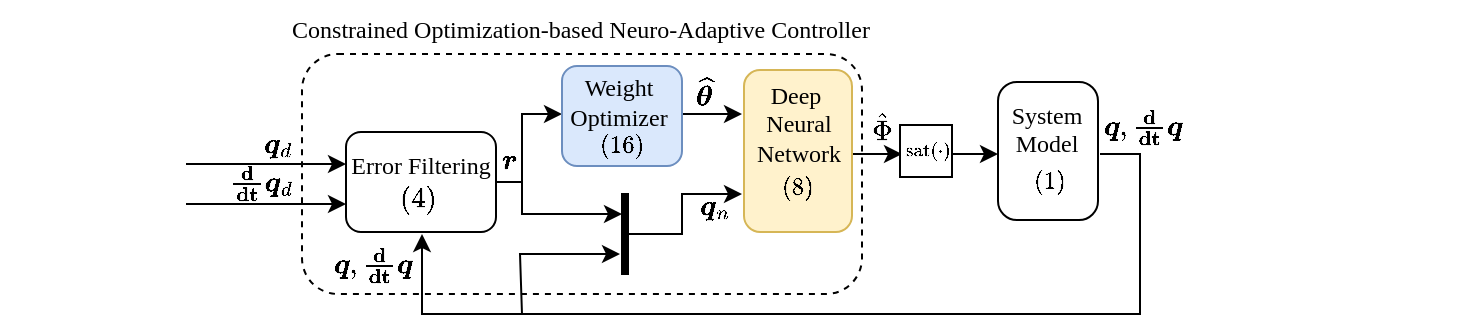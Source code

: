 <mxfile version="27.0.5">
  <diagram name="Page-1" id="H3oKLqlX0tTp-uY2Kpaz">
    <mxGraphModel dx="1529" dy="409" grid="1" gridSize="10" guides="1" tooltips="1" connect="1" arrows="1" fold="1" page="1" pageScale="1" pageWidth="850" pageHeight="1100" math="1" shadow="0">
      <root>
        <mxCell id="0" />
        <mxCell id="3jEwKh9Pe0ptTPQIIk5x-5" value="Area" style="locked=1;" parent="0" />
        <mxCell id="3jEwKh9Pe0ptTPQIIk5x-69" value="" style="rounded=1;whiteSpace=wrap;html=1;dashed=1;fillColor=none;" parent="3jEwKh9Pe0ptTPQIIk5x-5" vertex="1">
          <mxGeometry x="150" y="310" width="280" height="120" as="geometry" />
        </mxCell>
        <mxCell id="3jEwKh9Pe0ptTPQIIk5x-4" value="Lines" style="locked=1;" parent="0" />
        <mxCell id="3jEwKh9Pe0ptTPQIIk5x-16" value="" style="endArrow=classic;html=1;rounded=0;" parent="3jEwKh9Pe0ptTPQIIk5x-4" edge="1">
          <mxGeometry width="50" height="50" relative="1" as="geometry">
            <mxPoint x="92" y="365" as="sourcePoint" />
            <mxPoint x="172" y="365" as="targetPoint" />
          </mxGeometry>
        </mxCell>
        <mxCell id="3jEwKh9Pe0ptTPQIIk5x-17" value="" style="endArrow=classic;html=1;rounded=0;" parent="3jEwKh9Pe0ptTPQIIk5x-4" edge="1">
          <mxGeometry width="50" height="50" relative="1" as="geometry">
            <mxPoint x="92" y="385" as="sourcePoint" />
            <mxPoint x="172" y="385" as="targetPoint" />
          </mxGeometry>
        </mxCell>
        <mxCell id="3jEwKh9Pe0ptTPQIIk5x-20" value="" style="endArrow=classic;html=1;rounded=0;" parent="3jEwKh9Pe0ptTPQIIk5x-4" edge="1">
          <mxGeometry width="50" height="50" relative="1" as="geometry">
            <mxPoint x="244" y="374" as="sourcePoint" />
            <mxPoint x="310" y="390" as="targetPoint" />
            <Array as="points">
              <mxPoint x="260" y="374" />
              <mxPoint x="260" y="390" />
            </Array>
          </mxGeometry>
        </mxCell>
        <mxCell id="3jEwKh9Pe0ptTPQIIk5x-22" value="" style="endArrow=classic;html=1;rounded=0;" parent="3jEwKh9Pe0ptTPQIIk5x-4" edge="1">
          <mxGeometry width="50" height="50" relative="1" as="geometry">
            <mxPoint x="425" y="360" as="sourcePoint" />
            <mxPoint x="450" y="360" as="targetPoint" />
          </mxGeometry>
        </mxCell>
        <mxCell id="3jEwKh9Pe0ptTPQIIk5x-23" value="" style="endArrow=classic;html=1;rounded=0;" parent="3jEwKh9Pe0ptTPQIIk5x-4" edge="1">
          <mxGeometry width="50" height="50" relative="1" as="geometry">
            <mxPoint x="549" y="360" as="sourcePoint" />
            <mxPoint x="309" y="410" as="targetPoint" />
            <Array as="points">
              <mxPoint x="569" y="360" />
              <mxPoint x="569" y="440" />
              <mxPoint x="260" y="440" />
              <mxPoint x="259" y="410" />
            </Array>
          </mxGeometry>
        </mxCell>
        <mxCell id="3jEwKh9Pe0ptTPQIIk5x-37" value="" style="endArrow=classic;html=1;rounded=0;" parent="3jEwKh9Pe0ptTPQIIk5x-4" edge="1">
          <mxGeometry width="50" height="50" relative="1" as="geometry">
            <mxPoint x="310" y="400" as="sourcePoint" />
            <mxPoint x="370" y="380" as="targetPoint" />
            <Array as="points">
              <mxPoint x="340" y="400" />
              <mxPoint x="340" y="380" />
            </Array>
          </mxGeometry>
        </mxCell>
        <mxCell id="Q-mhqSvsPF1NudLkKP7M-14" value="" style="endArrow=classic;html=1;rounded=0;" parent="3jEwKh9Pe0ptTPQIIk5x-4" edge="1">
          <mxGeometry width="50" height="50" relative="1" as="geometry">
            <mxPoint x="260" y="440" as="sourcePoint" />
            <mxPoint x="210" y="400" as="targetPoint" />
            <Array as="points">
              <mxPoint x="210" y="440" />
            </Array>
          </mxGeometry>
        </mxCell>
        <mxCell id="Q-mhqSvsPF1NudLkKP7M-17" value="" style="endArrow=classic;html=1;rounded=0;" parent="3jEwKh9Pe0ptTPQIIk5x-4" edge="1">
          <mxGeometry width="50" height="50" relative="1" as="geometry">
            <mxPoint x="260" y="380" as="sourcePoint" />
            <mxPoint x="280" y="340" as="targetPoint" />
            <Array as="points">
              <mxPoint x="260" y="340" />
            </Array>
          </mxGeometry>
        </mxCell>
        <mxCell id="Q-mhqSvsPF1NudLkKP7M-19" value="" style="endArrow=classic;html=1;rounded=0;" parent="3jEwKh9Pe0ptTPQIIk5x-4" edge="1">
          <mxGeometry width="50" height="50" relative="1" as="geometry">
            <mxPoint x="440" y="360" as="sourcePoint" />
            <mxPoint x="498" y="360" as="targetPoint" />
          </mxGeometry>
        </mxCell>
        <mxCell id="UhmLuEQKw8K-RZWU0Ll9-4" value="" style="endArrow=classic;html=1;rounded=0;" parent="3jEwKh9Pe0ptTPQIIk5x-4" edge="1">
          <mxGeometry width="50" height="50" relative="1" as="geometry">
            <mxPoint x="340" y="340" as="sourcePoint" />
            <mxPoint x="370" y="340" as="targetPoint" />
          </mxGeometry>
        </mxCell>
        <mxCell id="1" value="Blocks" style="locked=1;" parent="0" />
        <mxCell id="3jEwKh9Pe0ptTPQIIk5x-11" value="" style="rounded=1;whiteSpace=wrap;html=1;arcSize=19;" parent="1" vertex="1">
          <mxGeometry x="498" y="324" width="50" height="69" as="geometry" />
        </mxCell>
        <mxCell id="3jEwKh9Pe0ptTPQIIk5x-15" value="" style="rounded=0;whiteSpace=wrap;html=1;fillColor=#000000;rotation=-180;" parent="1" vertex="1">
          <mxGeometry x="310" y="380" width="3" height="40" as="geometry" />
        </mxCell>
        <mxCell id="3jEwKh9Pe0ptTPQIIk5x-18" value="" style="rounded=1;whiteSpace=wrap;html=1;" parent="1" vertex="1">
          <mxGeometry x="172" y="349" width="75" height="50" as="geometry" />
        </mxCell>
        <mxCell id="3jEwKh9Pe0ptTPQIIk5x-49" value="" style="rounded=1;whiteSpace=wrap;html=1;fillColor=#dae8fc;strokeColor=#6c8ebf;" parent="1" vertex="1">
          <mxGeometry x="280" y="316" width="60" height="50" as="geometry" />
        </mxCell>
        <mxCell id="3jEwKh9Pe0ptTPQIIk5x-51" value="" style="rounded=1;whiteSpace=wrap;html=1;fillColor=#fff2cc;strokeColor=#d6b656;" parent="1" vertex="1">
          <mxGeometry x="371" y="318" width="54" height="81" as="geometry" />
        </mxCell>
        <mxCell id="UhmLuEQKw8K-RZWU0Ll9-1" value="" style="whiteSpace=wrap;html=1;aspect=fixed;" parent="1" vertex="1">
          <mxGeometry x="449" y="345.5" width="26" height="26" as="geometry" />
        </mxCell>
        <mxCell id="3jEwKh9Pe0ptTPQIIk5x-3" value="Math" style="" parent="0" />
        <mxCell id="3jEwKh9Pe0ptTPQIIk5x-26" value="$$\boldsymbol{q}_d$$" style="text;html=1;align=center;verticalAlign=middle;resizable=0;points=[];autosize=1;strokeColor=none;fillColor=none;" parent="3jEwKh9Pe0ptTPQIIk5x-3" vertex="1">
          <mxGeometry x="68" y="340" width="140" height="30" as="geometry" />
        </mxCell>
        <mxCell id="3jEwKh9Pe0ptTPQIIk5x-29" value="$$\boldsymbol&amp;nbsp;{\tfrac{\rm{d}}{\rm{d}t}&amp;nbsp;q}_d$$" style="text;html=1;align=center;verticalAlign=middle;resizable=0;points=[];autosize=1;strokeColor=none;fillColor=none;" parent="3jEwKh9Pe0ptTPQIIk5x-3" vertex="1">
          <mxGeometry x="-1" y="359" width="260" height="30" as="geometry" />
        </mxCell>
        <mxCell id="3jEwKh9Pe0ptTPQIIk5x-30" value="$$\widehat{\boldsymbol{\theta}}$$" style="text;html=1;align=center;verticalAlign=middle;resizable=0;points=[];autosize=1;strokeColor=none;fillColor=none;" parent="3jEwKh9Pe0ptTPQIIk5x-3" vertex="1">
          <mxGeometry x="251" y="314" width="200" height="30" as="geometry" />
        </mxCell>
        <mxCell id="3jEwKh9Pe0ptTPQIIk5x-44" value="$$\boldsymbol r$$" style="text;html=1;align=center;verticalAlign=middle;resizable=0;points=[];autosize=1;strokeColor=none;fillColor=none;" parent="3jEwKh9Pe0ptTPQIIk5x-3" vertex="1">
          <mxGeometry x="193" y="348" width="120" height="30" as="geometry" />
        </mxCell>
        <mxCell id="3jEwKh9Pe0ptTPQIIk5x-77" value="$$\rm sat(\cdot)$$" style="text;html=1;align=center;verticalAlign=middle;resizable=0;points=[];autosize=1;strokeColor=none;fillColor=none;fontSize=8;" parent="3jEwKh9Pe0ptTPQIIk5x-3" vertex="1">
          <mxGeometry x="418" y="348" width="90" height="20" as="geometry" />
        </mxCell>
        <mxCell id="3jEwKh9Pe0ptTPQIIk5x-78" value="$$\boldsymbol{q}_{n}$$" style="text;html=1;align=center;verticalAlign=middle;resizable=0;points=[];autosize=1;strokeColor=none;fillColor=none;" parent="3jEwKh9Pe0ptTPQIIk5x-3" vertex="1">
          <mxGeometry x="281" y="371" width="150" height="30" as="geometry" />
        </mxCell>
        <mxCell id="Q-mhqSvsPF1NudLkKP7M-2" value="$$\boldsymbol{q},\boldsymbol{\tfrac{\rm{d}}{\rm{d}t} q}$$" style="text;html=1;align=center;verticalAlign=middle;resizable=0;points=[];autosize=1;strokeColor=none;fillColor=none;" parent="3jEwKh9Pe0ptTPQIIk5x-3" vertex="1">
          <mxGeometry x="25" y="400" width="320" height="30" as="geometry" />
        </mxCell>
        <mxCell id="YXTl3u4vy5jYAbG0ojDT-3" value="$$\hat\Phi$$" style="text;html=1;align=center;verticalAlign=middle;resizable=0;points=[];autosize=1;strokeColor=none;fillColor=none;fontSize=12;" parent="3jEwKh9Pe0ptTPQIIk5x-3" vertex="1">
          <mxGeometry x="395" y="332" width="90" height="30" as="geometry" />
        </mxCell>
        <mxCell id="UhmLuEQKw8K-RZWU0Ll9-6" value="$$\boldsymbol{q},\boldsymbol{\tfrac{\rm{d}}{\rm{d}t} q}$$" style="text;html=1;align=center;verticalAlign=middle;resizable=0;points=[];autosize=1;strokeColor=none;fillColor=none;" parent="3jEwKh9Pe0ptTPQIIk5x-3" vertex="1">
          <mxGeometry x="410" y="331" width="320" height="30" as="geometry" />
        </mxCell>
        <mxCell id="3jEwKh9Pe0ptTPQIIk5x-6" value="Names" style="locked=1;" parent="0" />
        <mxCell id="3jEwKh9Pe0ptTPQIIk5x-52" value="Weight&lt;div&gt;Optimizer&lt;/div&gt;" style="text;html=1;align=center;verticalAlign=middle;resizable=0;points=[];autosize=1;strokeColor=none;fillColor=none;fontFamily=Times New Roman;" parent="3jEwKh9Pe0ptTPQIIk5x-6" vertex="1">
          <mxGeometry x="273" y="314" width="70" height="40" as="geometry" />
        </mxCell>
        <mxCell id="3jEwKh9Pe0ptTPQIIk5x-72" value="Deep&amp;nbsp;&lt;div&gt;Neural&lt;div&gt;Network&lt;/div&gt;&lt;/div&gt;" style="text;html=1;align=center;verticalAlign=middle;resizable=0;points=[];autosize=1;strokeColor=none;fillColor=none;fontFamily=Times New Roman;" parent="3jEwKh9Pe0ptTPQIIk5x-6" vertex="1">
          <mxGeometry x="363" y="315" width="70" height="60" as="geometry" />
        </mxCell>
        <mxCell id="RQTAaq4a4_ipLARYYstB-5" value="&lt;div&gt;System&lt;/div&gt;&lt;div&gt;Model&lt;/div&gt;&lt;div&gt;&lt;br&gt;&lt;/div&gt;" style="text;html=1;align=center;verticalAlign=middle;resizable=0;points=[];autosize=1;strokeColor=none;fillColor=none;fontFamily=Times New Roman;" parent="3jEwKh9Pe0ptTPQIIk5x-6" vertex="1">
          <mxGeometry x="492" y="325" width="60" height="60" as="geometry" />
        </mxCell>
        <mxCell id="RQTAaq4a4_ipLARYYstB-6" value="$$(1)$$" style="text;html=1;align=center;verticalAlign=middle;resizable=0;points=[];autosize=1;strokeColor=none;fillColor=none;fontFamily=Times New Roman;" parent="3jEwKh9Pe0ptTPQIIk5x-6" vertex="1">
          <mxGeometry x="493" y="358" width="60" height="30" as="geometry" />
        </mxCell>
        <mxCell id="RQTAaq4a4_ipLARYYstB-7" value="$$(8)$$" style="text;html=1;align=center;verticalAlign=middle;resizable=0;points=[];autosize=1;strokeColor=none;fillColor=none;fontFamily=Times New Roman;" parent="3jEwKh9Pe0ptTPQIIk5x-6" vertex="1">
          <mxGeometry x="367" y="361" width="60" height="30" as="geometry" />
        </mxCell>
        <mxCell id="Q-mhqSvsPF1NudLkKP7M-7" value="$$(16)$$" style="text;html=1;align=center;verticalAlign=middle;resizable=0;points=[];autosize=1;strokeColor=none;fillColor=none;fontFamily=Times New Roman;" parent="3jEwKh9Pe0ptTPQIIk5x-6" vertex="1">
          <mxGeometry x="275" y="340" width="70" height="30" as="geometry" />
        </mxCell>
        <mxCell id="Q-mhqSvsPF1NudLkKP7M-9" value="$$(4)$$" style="text;html=1;align=center;verticalAlign=middle;resizable=0;points=[];autosize=1;strokeColor=none;fillColor=none;" parent="3jEwKh9Pe0ptTPQIIk5x-6" vertex="1">
          <mxGeometry x="178" y="368" width="60" height="30" as="geometry" />
        </mxCell>
        <mxCell id="Q-mhqSvsPF1NudLkKP7M-24" value="Error Filtering" style="text;html=1;align=center;verticalAlign=middle;resizable=0;points=[];autosize=1;strokeColor=none;fillColor=none;fontFamily=Times New Roman;" parent="3jEwKh9Pe0ptTPQIIk5x-6" vertex="1">
          <mxGeometry x="164" y="351" width="90" height="30" as="geometry" />
        </mxCell>
        <mxCell id="jXpnGiK7oi-8-GfHfyG--2" value="Constrained Optimization-based Neuro-Adaptive Controller" style="text;html=1;align=center;verticalAlign=middle;resizable=0;points=[];autosize=1;strokeColor=none;fillColor=none;fontFamily=Times New Roman;" parent="3jEwKh9Pe0ptTPQIIk5x-6" vertex="1">
          <mxGeometry x="134" y="283" width="310" height="30" as="geometry" />
        </mxCell>
      </root>
    </mxGraphModel>
  </diagram>
</mxfile>
